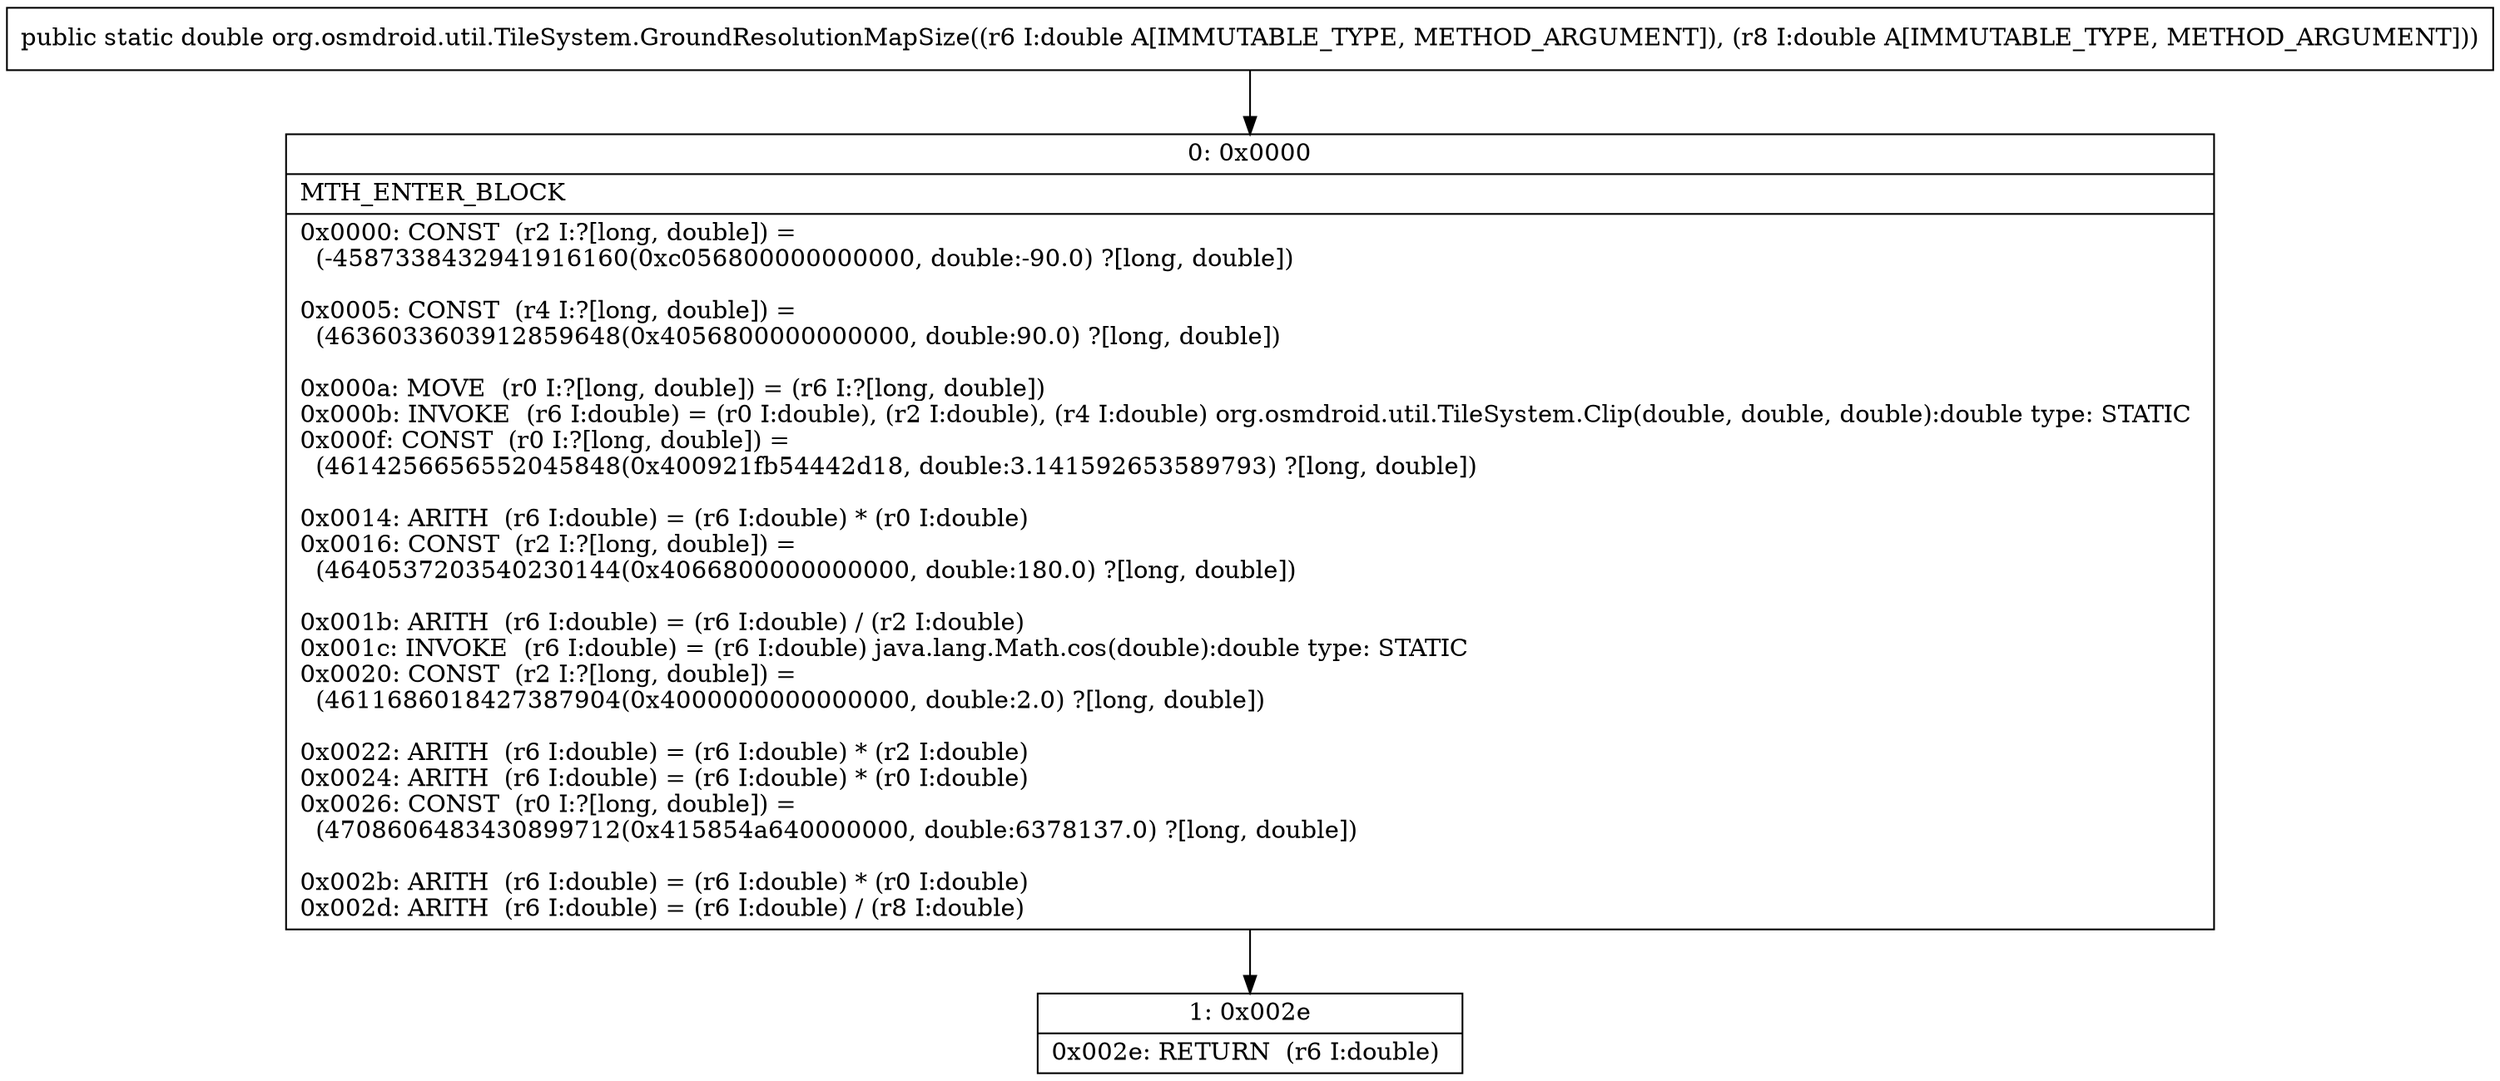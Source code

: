 digraph "CFG fororg.osmdroid.util.TileSystem.GroundResolutionMapSize(DD)D" {
Node_0 [shape=record,label="{0\:\ 0x0000|MTH_ENTER_BLOCK\l|0x0000: CONST  (r2 I:?[long, double]) = \l  (\-4587338432941916160(0xc056800000000000, double:\-90.0) ?[long, double])\l \l0x0005: CONST  (r4 I:?[long, double]) = \l  (4636033603912859648(0x4056800000000000, double:90.0) ?[long, double])\l \l0x000a: MOVE  (r0 I:?[long, double]) = (r6 I:?[long, double]) \l0x000b: INVOKE  (r6 I:double) = (r0 I:double), (r2 I:double), (r4 I:double) org.osmdroid.util.TileSystem.Clip(double, double, double):double type: STATIC \l0x000f: CONST  (r0 I:?[long, double]) = \l  (4614256656552045848(0x400921fb54442d18, double:3.141592653589793) ?[long, double])\l \l0x0014: ARITH  (r6 I:double) = (r6 I:double) * (r0 I:double) \l0x0016: CONST  (r2 I:?[long, double]) = \l  (4640537203540230144(0x4066800000000000, double:180.0) ?[long, double])\l \l0x001b: ARITH  (r6 I:double) = (r6 I:double) \/ (r2 I:double) \l0x001c: INVOKE  (r6 I:double) = (r6 I:double) java.lang.Math.cos(double):double type: STATIC \l0x0020: CONST  (r2 I:?[long, double]) = \l  (4611686018427387904(0x4000000000000000, double:2.0) ?[long, double])\l \l0x0022: ARITH  (r6 I:double) = (r6 I:double) * (r2 I:double) \l0x0024: ARITH  (r6 I:double) = (r6 I:double) * (r0 I:double) \l0x0026: CONST  (r0 I:?[long, double]) = \l  (4708606483430899712(0x415854a640000000, double:6378137.0) ?[long, double])\l \l0x002b: ARITH  (r6 I:double) = (r6 I:double) * (r0 I:double) \l0x002d: ARITH  (r6 I:double) = (r6 I:double) \/ (r8 I:double) \l}"];
Node_1 [shape=record,label="{1\:\ 0x002e|0x002e: RETURN  (r6 I:double) \l}"];
MethodNode[shape=record,label="{public static double org.osmdroid.util.TileSystem.GroundResolutionMapSize((r6 I:double A[IMMUTABLE_TYPE, METHOD_ARGUMENT]), (r8 I:double A[IMMUTABLE_TYPE, METHOD_ARGUMENT])) }"];
MethodNode -> Node_0;
Node_0 -> Node_1;
}


